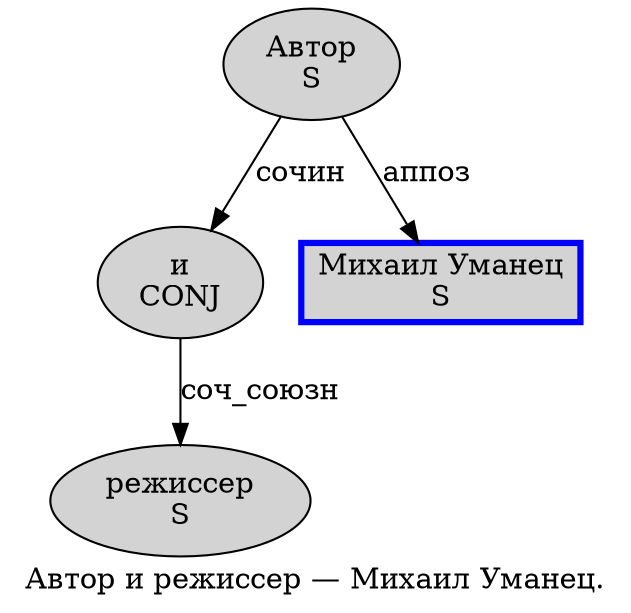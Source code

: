 digraph SENTENCE_703 {
	graph [label="Автор и режиссер — Михаил Уманец."]
	node [style=filled]
		0 [label="Автор
S" color="" fillcolor=lightgray penwidth=1 shape=ellipse]
		1 [label="и
CONJ" color="" fillcolor=lightgray penwidth=1 shape=ellipse]
		2 [label="режиссер
S" color="" fillcolor=lightgray penwidth=1 shape=ellipse]
		4 [label="Михаил Уманец
S" color=blue fillcolor=lightgray penwidth=3 shape=box]
			0 -> 1 [label="сочин"]
			0 -> 4 [label="аппоз"]
			1 -> 2 [label="соч_союзн"]
}